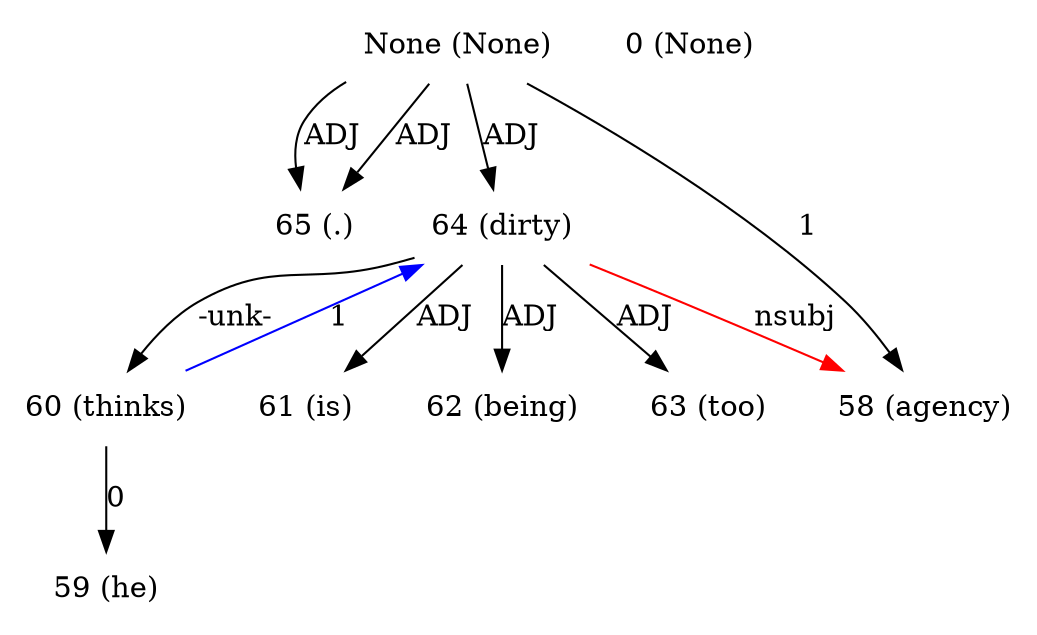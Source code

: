 digraph G{
edge [dir=forward]
node [shape=plaintext]

None [label="None (None)"]
None -> 65 [label="ADJ"]
None [label="None (None)"]
None -> 65 [label="ADJ"]
None [label="None (None)"]
None -> 64 [label="ADJ"]
None [label="None (None)"]
None -> 58 [label="1"]
0 [label="0 (None)"]
58 [label="58 (agency)"]
64 -> 58 [label="nsubj", color="red"]
59 [label="59 (he)"]
60 [label="60 (thinks)"]
60 -> 64 [label="1", color="blue"]
60 -> 59 [label="0"]
61 [label="61 (is)"]
62 [label="62 (being)"]
63 [label="63 (too)"]
64 [label="64 (dirty)"]
64 -> 60 [label="-unk-"]
64 -> 61 [label="ADJ"]
64 -> 62 [label="ADJ"]
64 -> 63 [label="ADJ"]
65 [label="65 (.)"]
}
